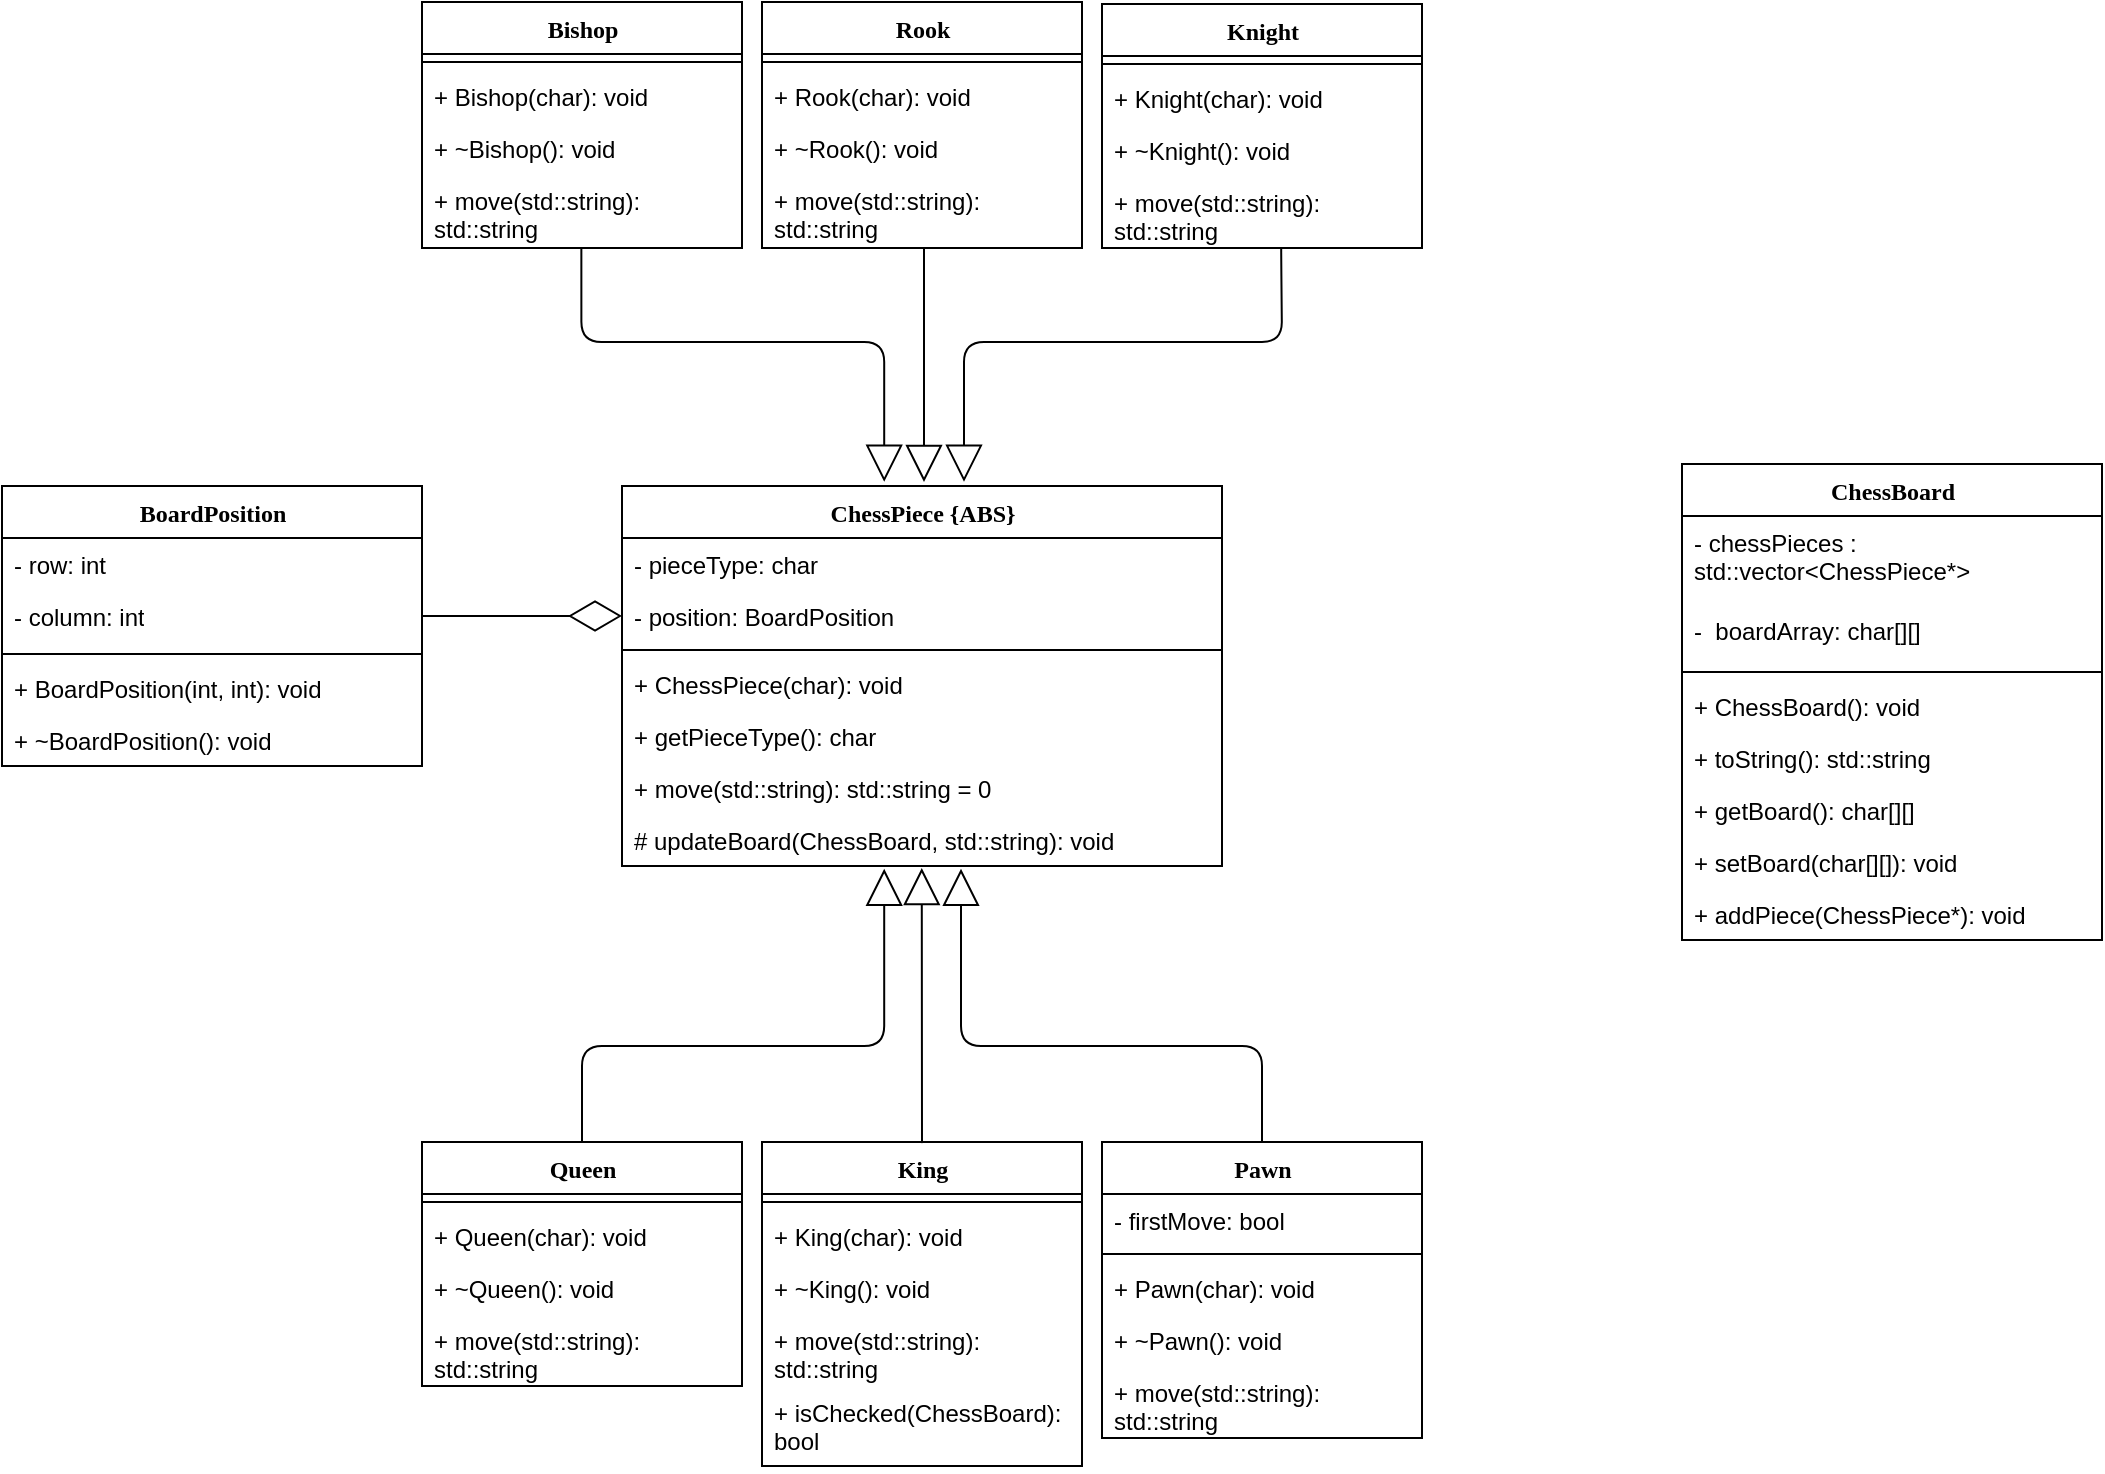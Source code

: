 <mxfile version="14.0.0" type="device"><diagram name="Page-1" id="9f46799a-70d6-7492-0946-bef42562c5a5"><mxGraphModel dx="1422" dy="762" grid="1" gridSize="10" guides="1" tooltips="1" connect="1" arrows="1" fold="1" page="1" pageScale="1" pageWidth="1400" pageHeight="850" background="#ffffff" math="0" shadow="0"><root><mxCell id="0"/><mxCell id="1" parent="0"/><mxCell id="78961159f06e98e8-30" value="ChessPiece {ABS}" style="swimlane;html=1;fontStyle=1;align=center;verticalAlign=top;childLayout=stackLayout;horizontal=1;startSize=26;horizontalStack=0;resizeParent=1;resizeLast=0;collapsible=1;marginBottom=0;swimlaneFillColor=#ffffff;rounded=0;shadow=0;comic=0;labelBackgroundColor=none;strokeWidth=1;fillColor=none;fontFamily=Verdana;fontSize=12" parent="1" vertex="1"><mxGeometry x="540" y="312" width="300" height="190" as="geometry"/></mxCell><mxCell id="78961159f06e98e8-31" value="- pieceType: char" style="text;html=1;strokeColor=none;fillColor=none;align=left;verticalAlign=top;spacingLeft=4;spacingRight=4;whiteSpace=wrap;overflow=hidden;rotatable=0;points=[[0,0.5],[1,0.5]];portConstraint=eastwest;" parent="78961159f06e98e8-30" vertex="1"><mxGeometry y="26" width="300" height="26" as="geometry"/></mxCell><mxCell id="FzhUKP2zedn-a3TM57t3-81" value="- position: BoardPosition" style="text;html=1;strokeColor=none;fillColor=none;align=left;verticalAlign=top;spacingLeft=4;spacingRight=4;whiteSpace=wrap;overflow=hidden;rotatable=0;points=[[0,0.5],[1,0.5]];portConstraint=eastwest;" parent="78961159f06e98e8-30" vertex="1"><mxGeometry y="52" width="300" height="26" as="geometry"/></mxCell><mxCell id="78961159f06e98e8-38" value="" style="line;html=1;strokeWidth=1;fillColor=none;align=left;verticalAlign=middle;spacingTop=-1;spacingLeft=3;spacingRight=3;rotatable=0;labelPosition=right;points=[];portConstraint=eastwest;" parent="78961159f06e98e8-30" vertex="1"><mxGeometry y="78" width="300" height="8" as="geometry"/></mxCell><mxCell id="FzhUKP2zedn-a3TM57t3-39" value="+ ChessPiece(char): void" style="text;html=1;strokeColor=none;fillColor=none;align=left;verticalAlign=top;spacingLeft=4;spacingRight=4;whiteSpace=wrap;overflow=hidden;rotatable=0;points=[[0,0.5],[1,0.5]];portConstraint=eastwest;" parent="78961159f06e98e8-30" vertex="1"><mxGeometry y="86" width="300" height="26" as="geometry"/></mxCell><mxCell id="FzhUKP2zedn-a3TM57t3-49" value="+ getPieceType(): char&lt;br&gt;" style="text;html=1;strokeColor=none;fillColor=none;align=left;verticalAlign=top;spacingLeft=4;spacingRight=4;whiteSpace=wrap;overflow=hidden;rotatable=0;points=[[0,0.5],[1,0.5]];portConstraint=eastwest;" parent="78961159f06e98e8-30" vertex="1"><mxGeometry y="112" width="300" height="26" as="geometry"/></mxCell><mxCell id="FzhUKP2zedn-a3TM57t3-51" value="+ move(std::string): std::string = 0" style="text;html=1;strokeColor=none;fillColor=none;align=left;verticalAlign=top;spacingLeft=4;spacingRight=4;whiteSpace=wrap;overflow=hidden;rotatable=0;points=[[0,0.5],[1,0.5]];portConstraint=eastwest;" parent="78961159f06e98e8-30" vertex="1"><mxGeometry y="138" width="300" height="26" as="geometry"/></mxCell><mxCell id="78961159f06e98e8-39" value="# updateBoard(ChessBoard, std::string): void" style="text;html=1;strokeColor=none;fillColor=none;align=left;verticalAlign=top;spacingLeft=4;spacingRight=4;whiteSpace=wrap;overflow=hidden;rotatable=0;points=[[0,0.5],[1,0.5]];portConstraint=eastwest;" parent="78961159f06e98e8-30" vertex="1"><mxGeometry y="164" width="300" height="26" as="geometry"/></mxCell><mxCell id="FzhUKP2zedn-a3TM57t3-2" value="ChessBoard" style="swimlane;html=1;fontStyle=1;align=center;verticalAlign=top;childLayout=stackLayout;horizontal=1;startSize=26;horizontalStack=0;resizeParent=1;resizeLast=0;collapsible=1;marginBottom=0;swimlaneFillColor=#ffffff;rounded=0;shadow=0;comic=0;labelBackgroundColor=none;strokeWidth=1;fillColor=none;fontFamily=Verdana;fontSize=12" parent="1" vertex="1"><mxGeometry x="1070" y="301" width="210" height="238" as="geometry"/></mxCell><mxCell id="FzhUKP2zedn-a3TM57t3-59" value="- chessPieces : std::vector&amp;lt;ChessPiece*&amp;gt;" style="text;html=1;strokeColor=none;fillColor=none;align=left;verticalAlign=top;spacingLeft=4;spacingRight=4;whiteSpace=wrap;overflow=hidden;rotatable=0;points=[[0,0.5],[1,0.5]];portConstraint=eastwest;" parent="FzhUKP2zedn-a3TM57t3-2" vertex="1"><mxGeometry y="26" width="210" height="44" as="geometry"/></mxCell><mxCell id="P4urYBzawaA_Rm8ZENzM-1" value="-&amp;nbsp; boardArray: char[][]" style="text;html=1;strokeColor=none;fillColor=none;align=left;verticalAlign=top;spacingLeft=4;spacingRight=4;whiteSpace=wrap;overflow=hidden;rotatable=0;points=[[0,0.5],[1,0.5]];portConstraint=eastwest;" vertex="1" parent="FzhUKP2zedn-a3TM57t3-2"><mxGeometry y="70" width="210" height="30" as="geometry"/></mxCell><mxCell id="FzhUKP2zedn-a3TM57t3-4" value="" style="line;html=1;strokeWidth=1;fillColor=none;align=left;verticalAlign=middle;spacingTop=-1;spacingLeft=3;spacingRight=3;rotatable=0;labelPosition=right;points=[];portConstraint=eastwest;" parent="FzhUKP2zedn-a3TM57t3-2" vertex="1"><mxGeometry y="100" width="210" height="8" as="geometry"/></mxCell><mxCell id="FzhUKP2zedn-a3TM57t3-52" value="+ ChessBoard(): void" style="text;html=1;strokeColor=none;fillColor=none;align=left;verticalAlign=top;spacingLeft=4;spacingRight=4;whiteSpace=wrap;overflow=hidden;rotatable=0;points=[[0,0.5],[1,0.5]];portConstraint=eastwest;" parent="FzhUKP2zedn-a3TM57t3-2" vertex="1"><mxGeometry y="108" width="210" height="26" as="geometry"/></mxCell><mxCell id="FzhUKP2zedn-a3TM57t3-45" value="+ toString(): std::string" style="text;html=1;strokeColor=none;fillColor=none;align=left;verticalAlign=top;spacingLeft=4;spacingRight=4;whiteSpace=wrap;overflow=hidden;rotatable=0;points=[[0,0.5],[1,0.5]];portConstraint=eastwest;" parent="FzhUKP2zedn-a3TM57t3-2" vertex="1"><mxGeometry y="134" width="210" height="26" as="geometry"/></mxCell><mxCell id="FzhUKP2zedn-a3TM57t3-48" value="+ getBoard(): char[][]" style="text;html=1;strokeColor=none;fillColor=none;align=left;verticalAlign=top;spacingLeft=4;spacingRight=4;whiteSpace=wrap;overflow=hidden;rotatable=0;points=[[0,0.5],[1,0.5]];portConstraint=eastwest;" parent="FzhUKP2zedn-a3TM57t3-2" vertex="1"><mxGeometry y="160" width="210" height="26" as="geometry"/></mxCell><mxCell id="P4urYBzawaA_Rm8ZENzM-2" value="+ setBoard(char[][]): void" style="text;html=1;strokeColor=none;fillColor=none;align=left;verticalAlign=top;spacingLeft=4;spacingRight=4;whiteSpace=wrap;overflow=hidden;rotatable=0;points=[[0,0.5],[1,0.5]];portConstraint=eastwest;" vertex="1" parent="FzhUKP2zedn-a3TM57t3-2"><mxGeometry y="186" width="210" height="26" as="geometry"/></mxCell><mxCell id="FzhUKP2zedn-a3TM57t3-37" value="+ addPiece(ChessPiece*): void" style="text;html=1;strokeColor=none;fillColor=none;align=left;verticalAlign=top;spacingLeft=4;spacingRight=4;whiteSpace=wrap;overflow=hidden;rotatable=0;points=[[0,0.5],[1,0.5]];portConstraint=eastwest;" parent="FzhUKP2zedn-a3TM57t3-2" vertex="1"><mxGeometry y="212" width="210" height="26" as="geometry"/></mxCell><mxCell id="FzhUKP2zedn-a3TM57t3-19" value="Bishop" style="swimlane;html=1;fontStyle=1;align=center;verticalAlign=top;childLayout=stackLayout;horizontal=1;startSize=26;horizontalStack=0;resizeParent=1;resizeLast=0;collapsible=1;marginBottom=0;swimlaneFillColor=#ffffff;rounded=0;shadow=0;comic=0;labelBackgroundColor=none;strokeWidth=1;fillColor=none;fontFamily=Verdana;fontSize=12" parent="1" vertex="1"><mxGeometry x="440" y="70" width="160" height="123" as="geometry"/></mxCell><mxCell id="FzhUKP2zedn-a3TM57t3-21" value="" style="line;html=1;strokeWidth=1;fillColor=none;align=left;verticalAlign=middle;spacingTop=-1;spacingLeft=3;spacingRight=3;rotatable=0;labelPosition=right;points=[];portConstraint=eastwest;" parent="FzhUKP2zedn-a3TM57t3-19" vertex="1"><mxGeometry y="26" width="160" height="8" as="geometry"/></mxCell><mxCell id="FzhUKP2zedn-a3TM57t3-57" value="+ Bishop(char): void" style="text;html=1;strokeColor=none;fillColor=none;align=left;verticalAlign=top;spacingLeft=4;spacingRight=4;whiteSpace=wrap;overflow=hidden;rotatable=0;points=[[0,0.5],[1,0.5]];portConstraint=eastwest;" parent="FzhUKP2zedn-a3TM57t3-19" vertex="1"><mxGeometry y="34" width="160" height="26" as="geometry"/></mxCell><mxCell id="FzhUKP2zedn-a3TM57t3-58" value="+ ~Bishop(): void" style="text;html=1;strokeColor=none;fillColor=none;align=left;verticalAlign=top;spacingLeft=4;spacingRight=4;whiteSpace=wrap;overflow=hidden;rotatable=0;points=[[0,0.5],[1,0.5]];portConstraint=eastwest;" parent="FzhUKP2zedn-a3TM57t3-19" vertex="1"><mxGeometry y="60" width="160" height="26" as="geometry"/></mxCell><mxCell id="FzhUKP2zedn-a3TM57t3-53" value="+ move(std::string): std::string" style="text;html=1;strokeColor=none;fillColor=none;align=left;verticalAlign=top;spacingLeft=4;spacingRight=4;whiteSpace=wrap;overflow=hidden;rotatable=0;points=[[0,0.5],[1,0.5]];portConstraint=eastwest;" parent="FzhUKP2zedn-a3TM57t3-19" vertex="1"><mxGeometry y="86" width="160" height="36" as="geometry"/></mxCell><mxCell id="FzhUKP2zedn-a3TM57t3-24" value="Rook" style="swimlane;html=1;fontStyle=1;align=center;verticalAlign=top;childLayout=stackLayout;horizontal=1;startSize=26;horizontalStack=0;resizeParent=1;resizeLast=0;collapsible=1;marginBottom=0;swimlaneFillColor=#ffffff;rounded=0;shadow=0;comic=0;labelBackgroundColor=none;strokeWidth=1;fillColor=none;fontFamily=Verdana;fontSize=12" parent="1" vertex="1"><mxGeometry x="610" y="70" width="160" height="123" as="geometry"/></mxCell><mxCell id="FzhUKP2zedn-a3TM57t3-26" value="" style="line;html=1;strokeWidth=1;fillColor=none;align=left;verticalAlign=middle;spacingTop=-1;spacingLeft=3;spacingRight=3;rotatable=0;labelPosition=right;points=[];portConstraint=eastwest;" parent="FzhUKP2zedn-a3TM57t3-24" vertex="1"><mxGeometry y="26" width="160" height="8" as="geometry"/></mxCell><mxCell id="FzhUKP2zedn-a3TM57t3-60" value="+ Rook(char): void" style="text;html=1;strokeColor=none;fillColor=none;align=left;verticalAlign=top;spacingLeft=4;spacingRight=4;whiteSpace=wrap;overflow=hidden;rotatable=0;points=[[0,0.5],[1,0.5]];portConstraint=eastwest;" parent="FzhUKP2zedn-a3TM57t3-24" vertex="1"><mxGeometry y="34" width="160" height="26" as="geometry"/></mxCell><mxCell id="FzhUKP2zedn-a3TM57t3-61" value="+ ~Rook(): void" style="text;html=1;strokeColor=none;fillColor=none;align=left;verticalAlign=top;spacingLeft=4;spacingRight=4;whiteSpace=wrap;overflow=hidden;rotatable=0;points=[[0,0.5],[1,0.5]];portConstraint=eastwest;" parent="FzhUKP2zedn-a3TM57t3-24" vertex="1"><mxGeometry y="60" width="160" height="26" as="geometry"/></mxCell><mxCell id="FzhUKP2zedn-a3TM57t3-27" value="+ move(std::string): std::string" style="text;html=1;strokeColor=none;fillColor=none;align=left;verticalAlign=top;spacingLeft=4;spacingRight=4;whiteSpace=wrap;overflow=hidden;rotatable=0;points=[[0,0.5],[1,0.5]];portConstraint=eastwest;" parent="FzhUKP2zedn-a3TM57t3-24" vertex="1"><mxGeometry y="86" width="160" height="36" as="geometry"/></mxCell><mxCell id="FzhUKP2zedn-a3TM57t3-30" value="Knight" style="swimlane;html=1;fontStyle=1;align=center;verticalAlign=top;childLayout=stackLayout;horizontal=1;startSize=26;horizontalStack=0;resizeParent=1;resizeLast=0;collapsible=1;marginBottom=0;swimlaneFillColor=#ffffff;rounded=0;shadow=0;comic=0;labelBackgroundColor=none;strokeWidth=1;fillColor=none;fontFamily=Verdana;fontSize=12" parent="1" vertex="1"><mxGeometry x="780" y="71" width="160" height="122" as="geometry"/></mxCell><mxCell id="FzhUKP2zedn-a3TM57t3-32" value="" style="line;html=1;strokeWidth=1;fillColor=none;align=left;verticalAlign=middle;spacingTop=-1;spacingLeft=3;spacingRight=3;rotatable=0;labelPosition=right;points=[];portConstraint=eastwest;" parent="FzhUKP2zedn-a3TM57t3-30" vertex="1"><mxGeometry y="26" width="160" height="8" as="geometry"/></mxCell><mxCell id="FzhUKP2zedn-a3TM57t3-63" value="+ Knight(char): void" style="text;html=1;strokeColor=none;fillColor=none;align=left;verticalAlign=top;spacingLeft=4;spacingRight=4;whiteSpace=wrap;overflow=hidden;rotatable=0;points=[[0,0.5],[1,0.5]];portConstraint=eastwest;" parent="FzhUKP2zedn-a3TM57t3-30" vertex="1"><mxGeometry y="34" width="160" height="26" as="geometry"/></mxCell><mxCell id="FzhUKP2zedn-a3TM57t3-62" value="+ ~Knight(): void" style="text;html=1;strokeColor=none;fillColor=none;align=left;verticalAlign=top;spacingLeft=4;spacingRight=4;whiteSpace=wrap;overflow=hidden;rotatable=0;points=[[0,0.5],[1,0.5]];portConstraint=eastwest;" parent="FzhUKP2zedn-a3TM57t3-30" vertex="1"><mxGeometry y="60" width="160" height="26" as="geometry"/></mxCell><mxCell id="FzhUKP2zedn-a3TM57t3-54" value="+ move(std::string): std::string" style="text;html=1;strokeColor=none;fillColor=none;align=left;verticalAlign=top;spacingLeft=4;spacingRight=4;whiteSpace=wrap;overflow=hidden;rotatable=0;points=[[0,0.5],[1,0.5]];portConstraint=eastwest;" parent="FzhUKP2zedn-a3TM57t3-30" vertex="1"><mxGeometry y="86" width="160" height="36" as="geometry"/></mxCell><mxCell id="FzhUKP2zedn-a3TM57t3-41" value="" style="group" parent="1" vertex="1" connectable="0"><mxGeometry x="440" y="592" width="500" height="200" as="geometry"/></mxCell><mxCell id="78961159f06e98e8-82" value="King" style="swimlane;html=1;fontStyle=1;align=center;verticalAlign=top;childLayout=stackLayout;horizontal=1;startSize=26;horizontalStack=0;resizeParent=1;resizeLast=0;collapsible=1;marginBottom=0;swimlaneFillColor=#ffffff;rounded=0;shadow=0;comic=0;labelBackgroundColor=none;strokeWidth=1;fillColor=none;fontFamily=Verdana;fontSize=12" parent="FzhUKP2zedn-a3TM57t3-41" vertex="1"><mxGeometry x="170" y="48" width="160" height="162" as="geometry"/></mxCell><mxCell id="78961159f06e98e8-90" value="" style="line;html=1;strokeWidth=1;fillColor=none;align=left;verticalAlign=middle;spacingTop=-1;spacingLeft=3;spacingRight=3;rotatable=0;labelPosition=right;points=[];portConstraint=eastwest;" parent="78961159f06e98e8-82" vertex="1"><mxGeometry y="26" width="160" height="8" as="geometry"/></mxCell><mxCell id="FzhUKP2zedn-a3TM57t3-66" value="+ King(char): void" style="text;html=1;strokeColor=none;fillColor=none;align=left;verticalAlign=top;spacingLeft=4;spacingRight=4;whiteSpace=wrap;overflow=hidden;rotatable=0;points=[[0,0.5],[1,0.5]];portConstraint=eastwest;" parent="78961159f06e98e8-82" vertex="1"><mxGeometry y="34" width="160" height="26" as="geometry"/></mxCell><mxCell id="FzhUKP2zedn-a3TM57t3-67" value="+ ~King(): void" style="text;html=1;strokeColor=none;fillColor=none;align=left;verticalAlign=top;spacingLeft=4;spacingRight=4;whiteSpace=wrap;overflow=hidden;rotatable=0;points=[[0,0.5],[1,0.5]];portConstraint=eastwest;" parent="78961159f06e98e8-82" vertex="1"><mxGeometry y="60" width="160" height="26" as="geometry"/></mxCell><mxCell id="78961159f06e98e8-91" value="+ move(std::string): std::string" style="text;html=1;strokeColor=none;fillColor=none;align=left;verticalAlign=top;spacingLeft=4;spacingRight=4;whiteSpace=wrap;overflow=hidden;rotatable=0;points=[[0,0.5],[1,0.5]];portConstraint=eastwest;" parent="78961159f06e98e8-82" vertex="1"><mxGeometry y="86" width="160" height="36" as="geometry"/></mxCell><mxCell id="FzhUKP2zedn-a3TM57t3-56" value="+ isChecked(ChessBoard): bool" style="text;html=1;strokeColor=none;fillColor=none;align=left;verticalAlign=top;spacingLeft=4;spacingRight=4;whiteSpace=wrap;overflow=hidden;rotatable=0;points=[[0,0.5],[1,0.5]];portConstraint=eastwest;" parent="78961159f06e98e8-82" vertex="1"><mxGeometry y="122" width="160" height="40" as="geometry"/></mxCell><mxCell id="FzhUKP2zedn-a3TM57t3-7" value="Pawn" style="swimlane;html=1;fontStyle=1;align=center;verticalAlign=top;childLayout=stackLayout;horizontal=1;startSize=26;horizontalStack=0;resizeParent=1;resizeLast=0;collapsible=1;marginBottom=0;swimlaneFillColor=#ffffff;rounded=0;shadow=0;comic=0;labelBackgroundColor=none;strokeWidth=1;fillColor=none;fontFamily=Verdana;fontSize=12" parent="FzhUKP2zedn-a3TM57t3-41" vertex="1"><mxGeometry x="340" y="48" width="160" height="148" as="geometry"/></mxCell><mxCell id="FzhUKP2zedn-a3TM57t3-8" value="- firstMove: bool" style="text;html=1;strokeColor=none;fillColor=none;align=left;verticalAlign=top;spacingLeft=4;spacingRight=4;whiteSpace=wrap;overflow=hidden;rotatable=0;points=[[0,0.5],[1,0.5]];portConstraint=eastwest;" parent="FzhUKP2zedn-a3TM57t3-7" vertex="1"><mxGeometry y="26" width="160" height="26" as="geometry"/></mxCell><mxCell id="FzhUKP2zedn-a3TM57t3-9" value="" style="line;html=1;strokeWidth=1;fillColor=none;align=left;verticalAlign=middle;spacingTop=-1;spacingLeft=3;spacingRight=3;rotatable=0;labelPosition=right;points=[];portConstraint=eastwest;" parent="FzhUKP2zedn-a3TM57t3-7" vertex="1"><mxGeometry y="52" width="160" height="8" as="geometry"/></mxCell><mxCell id="FzhUKP2zedn-a3TM57t3-10" value="+ Pawn(char): void" style="text;html=1;strokeColor=none;fillColor=none;align=left;verticalAlign=top;spacingLeft=4;spacingRight=4;whiteSpace=wrap;overflow=hidden;rotatable=0;points=[[0,0.5],[1,0.5]];portConstraint=eastwest;" parent="FzhUKP2zedn-a3TM57t3-7" vertex="1"><mxGeometry y="60" width="160" height="26" as="geometry"/></mxCell><mxCell id="FzhUKP2zedn-a3TM57t3-69" value="+ ~Pawn(): void" style="text;html=1;strokeColor=none;fillColor=none;align=left;verticalAlign=top;spacingLeft=4;spacingRight=4;whiteSpace=wrap;overflow=hidden;rotatable=0;points=[[0,0.5],[1,0.5]];portConstraint=eastwest;" parent="FzhUKP2zedn-a3TM57t3-7" vertex="1"><mxGeometry y="86" width="160" height="26" as="geometry"/></mxCell><mxCell id="FzhUKP2zedn-a3TM57t3-70" value="+ move(std::string): std::string" style="text;html=1;strokeColor=none;fillColor=none;align=left;verticalAlign=top;spacingLeft=4;spacingRight=4;whiteSpace=wrap;overflow=hidden;rotatable=0;points=[[0,0.5],[1,0.5]];portConstraint=eastwest;" parent="FzhUKP2zedn-a3TM57t3-7" vertex="1"><mxGeometry y="112" width="160" height="36" as="geometry"/></mxCell><mxCell id="FzhUKP2zedn-a3TM57t3-13" value="Queen" style="swimlane;html=1;fontStyle=1;align=center;verticalAlign=top;childLayout=stackLayout;horizontal=1;startSize=26;horizontalStack=0;resizeParent=1;resizeLast=0;collapsible=1;marginBottom=0;swimlaneFillColor=#ffffff;rounded=0;shadow=0;comic=0;labelBackgroundColor=none;strokeWidth=1;fillColor=none;fontFamily=Verdana;fontSize=12" parent="FzhUKP2zedn-a3TM57t3-41" vertex="1"><mxGeometry y="48" width="160" height="122" as="geometry"/></mxCell><mxCell id="FzhUKP2zedn-a3TM57t3-15" value="" style="line;html=1;strokeWidth=1;fillColor=none;align=left;verticalAlign=middle;spacingTop=-1;spacingLeft=3;spacingRight=3;rotatable=0;labelPosition=right;points=[];portConstraint=eastwest;" parent="FzhUKP2zedn-a3TM57t3-13" vertex="1"><mxGeometry y="26" width="160" height="8" as="geometry"/></mxCell><mxCell id="FzhUKP2zedn-a3TM57t3-64" value="+ Queen(char): void" style="text;html=1;strokeColor=none;fillColor=none;align=left;verticalAlign=top;spacingLeft=4;spacingRight=4;whiteSpace=wrap;overflow=hidden;rotatable=0;points=[[0,0.5],[1,0.5]];portConstraint=eastwest;" parent="FzhUKP2zedn-a3TM57t3-13" vertex="1"><mxGeometry y="34" width="160" height="26" as="geometry"/></mxCell><mxCell id="FzhUKP2zedn-a3TM57t3-65" value="+ ~Queen(): void" style="text;html=1;strokeColor=none;fillColor=none;align=left;verticalAlign=top;spacingLeft=4;spacingRight=4;whiteSpace=wrap;overflow=hidden;rotatable=0;points=[[0,0.5],[1,0.5]];portConstraint=eastwest;" parent="FzhUKP2zedn-a3TM57t3-13" vertex="1"><mxGeometry y="60" width="160" height="26" as="geometry"/></mxCell><mxCell id="FzhUKP2zedn-a3TM57t3-55" value="+ move(std::string): std::string" style="text;html=1;strokeColor=none;fillColor=none;align=left;verticalAlign=top;spacingLeft=4;spacingRight=4;whiteSpace=wrap;overflow=hidden;rotatable=0;points=[[0,0.5],[1,0.5]];portConstraint=eastwest;" parent="FzhUKP2zedn-a3TM57t3-13" vertex="1"><mxGeometry y="86" width="160" height="36" as="geometry"/></mxCell><mxCell id="FzhUKP2zedn-a3TM57t3-72" value="BoardPosition" style="swimlane;html=1;fontStyle=1;align=center;verticalAlign=top;childLayout=stackLayout;horizontal=1;startSize=26;horizontalStack=0;resizeParent=1;resizeLast=0;collapsible=1;marginBottom=0;swimlaneFillColor=#ffffff;rounded=0;shadow=0;comic=0;labelBackgroundColor=none;strokeWidth=1;fillColor=none;fontFamily=Verdana;fontSize=12" parent="1" vertex="1"><mxGeometry x="230" y="312" width="210" height="140" as="geometry"/></mxCell><mxCell id="FzhUKP2zedn-a3TM57t3-73" value="- row: int" style="text;html=1;strokeColor=none;fillColor=none;align=left;verticalAlign=top;spacingLeft=4;spacingRight=4;whiteSpace=wrap;overflow=hidden;rotatable=0;points=[[0,0.5],[1,0.5]];portConstraint=eastwest;" parent="FzhUKP2zedn-a3TM57t3-72" vertex="1"><mxGeometry y="26" width="210" height="26" as="geometry"/></mxCell><mxCell id="FzhUKP2zedn-a3TM57t3-74" value="- column: int" style="text;html=1;strokeColor=none;fillColor=none;align=left;verticalAlign=top;spacingLeft=4;spacingRight=4;whiteSpace=wrap;overflow=hidden;rotatable=0;points=[[0,0.5],[1,0.5]];portConstraint=eastwest;" parent="FzhUKP2zedn-a3TM57t3-72" vertex="1"><mxGeometry y="52" width="210" height="28" as="geometry"/></mxCell><mxCell id="FzhUKP2zedn-a3TM57t3-75" value="" style="line;html=1;strokeWidth=1;fillColor=none;align=left;verticalAlign=middle;spacingTop=-1;spacingLeft=3;spacingRight=3;rotatable=0;labelPosition=right;points=[];portConstraint=eastwest;" parent="FzhUKP2zedn-a3TM57t3-72" vertex="1"><mxGeometry y="80" width="210" height="8" as="geometry"/></mxCell><mxCell id="FzhUKP2zedn-a3TM57t3-76" value="+ BoardPosition(int, int): void" style="text;html=1;strokeColor=none;fillColor=none;align=left;verticalAlign=top;spacingLeft=4;spacingRight=4;whiteSpace=wrap;overflow=hidden;rotatable=0;points=[[0,0.5],[1,0.5]];portConstraint=eastwest;" parent="FzhUKP2zedn-a3TM57t3-72" vertex="1"><mxGeometry y="88" width="210" height="26" as="geometry"/></mxCell><mxCell id="FzhUKP2zedn-a3TM57t3-80" value="+ ~BoardPosition(): void" style="text;html=1;strokeColor=none;fillColor=none;align=left;verticalAlign=top;spacingLeft=4;spacingRight=4;whiteSpace=wrap;overflow=hidden;rotatable=0;points=[[0,0.5],[1,0.5]];portConstraint=eastwest;" parent="FzhUKP2zedn-a3TM57t3-72" vertex="1"><mxGeometry y="114" width="210" height="26" as="geometry"/></mxCell><mxCell id="FzhUKP2zedn-a3TM57t3-82" value="" style="endArrow=diamondThin;endFill=0;endSize=24;html=1;entryX=0;entryY=0.5;entryDx=0;entryDy=0;" parent="1" target="FzhUKP2zedn-a3TM57t3-81" edge="1"><mxGeometry width="160" relative="1" as="geometry"><mxPoint x="440" y="377" as="sourcePoint"/><mxPoint x="520" y="370" as="targetPoint"/></mxGeometry></mxCell><mxCell id="FzhUKP2zedn-a3TM57t3-18" style="edgeStyle=orthogonalEdgeStyle;html=1;labelBackgroundColor=none;startFill=0;startSize=8;endArrow=block;endFill=0;endSize=16;fontFamily=Verdana;fontSize=12;exitX=0.5;exitY=0;exitDx=0;exitDy=0;entryX=0.437;entryY=1.054;entryDx=0;entryDy=0;entryPerimeter=0;" parent="1" source="FzhUKP2zedn-a3TM57t3-13" target="78961159f06e98e8-39" edge="1"><mxGeometry relative="1" as="geometry"><Array as="points"><mxPoint x="520" y="592"/><mxPoint x="671" y="592"/></Array><mxPoint x="530" y="624" as="sourcePoint"/><mxPoint x="671" y="510" as="targetPoint"/></mxGeometry></mxCell><mxCell id="FzhUKP2zedn-a3TM57t3-12" style="edgeStyle=orthogonalEdgeStyle;html=1;labelBackgroundColor=none;startFill=0;startSize=8;endArrow=block;endFill=0;endSize=16;fontFamily=Verdana;fontSize=12;entryX=0.565;entryY=1.054;entryDx=0;entryDy=0;entryPerimeter=0;exitX=0.5;exitY=0;exitDx=0;exitDy=0;" parent="1" source="FzhUKP2zedn-a3TM57t3-7" target="78961159f06e98e8-39" edge="1"><mxGeometry relative="1" as="geometry"><Array as="points"><mxPoint x="860" y="592"/><mxPoint x="710" y="592"/></Array><mxPoint x="860" y="634" as="sourcePoint"/><mxPoint x="710" y="510" as="targetPoint"/></mxGeometry></mxCell><mxCell id="FzhUKP2zedn-a3TM57t3-87" style="edgeStyle=orthogonalEdgeStyle;html=1;labelBackgroundColor=none;startFill=0;startSize=8;endArrow=block;endFill=0;endSize=16;fontFamily=Verdana;fontSize=12;exitX=0.498;exitY=1.015;exitDx=0;exitDy=0;entryX=0.437;entryY=-0.011;entryDx=0;entryDy=0;entryPerimeter=0;exitPerimeter=0;" parent="1" source="FzhUKP2zedn-a3TM57t3-53" target="78961159f06e98e8-30" edge="1"><mxGeometry relative="1" as="geometry"><Array as="points"><mxPoint x="520" y="240"/><mxPoint x="671" y="240"/></Array><mxPoint x="520" y="329.6" as="sourcePoint"/><mxPoint x="671.1" y="193.004" as="targetPoint"/></mxGeometry></mxCell><mxCell id="FzhUKP2zedn-a3TM57t3-95" style="edgeStyle=orthogonalEdgeStyle;html=1;labelBackgroundColor=none;startFill=0;startSize=8;endArrow=block;endFill=0;endSize=16;fontFamily=Verdana;fontSize=12;" parent="1" edge="1"><mxGeometry relative="1" as="geometry"><Array as="points"><mxPoint x="691" y="190"/><mxPoint x="691" y="190"/></Array><mxPoint x="691" y="199" as="sourcePoint"/><mxPoint x="691" y="310" as="targetPoint"/></mxGeometry></mxCell><mxCell id="FzhUKP2zedn-a3TM57t3-97" style="edgeStyle=orthogonalEdgeStyle;html=1;labelBackgroundColor=none;startFill=0;startSize=8;endArrow=block;endFill=0;endSize=16;fontFamily=Verdana;fontSize=12;" parent="1" edge="1"><mxGeometry relative="1" as="geometry"><Array as="points"><mxPoint x="689.88" y="641"/></Array><mxPoint x="690" y="639" as="sourcePoint"/><mxPoint x="689.88" y="503" as="targetPoint"/></mxGeometry></mxCell><mxCell id="FzhUKP2zedn-a3TM57t3-98" style="edgeStyle=orthogonalEdgeStyle;html=1;labelBackgroundColor=none;startFill=0;startSize=8;endArrow=block;endFill=0;endSize=16;fontFamily=Verdana;fontSize=12;exitX=0.56;exitY=1.004;exitDx=0;exitDy=0;exitPerimeter=0;entryX=0.54;entryY=-0.011;entryDx=0;entryDy=0;entryPerimeter=0;" parent="1" source="FzhUKP2zedn-a3TM57t3-54" edge="1"><mxGeometry relative="1" as="geometry"><Array as="points"><mxPoint x="870" y="197"/><mxPoint x="870" y="197"/><mxPoint x="870" y="240"/><mxPoint x="711" y="240"/></Array><mxPoint x="872.04" y="196.996" as="sourcePoint"/><mxPoint x="711" y="309.91" as="targetPoint"/></mxGeometry></mxCell></root></mxGraphModel></diagram></mxfile>